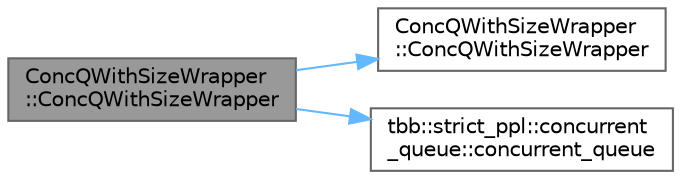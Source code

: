 digraph "ConcQWithSizeWrapper::ConcQWithSizeWrapper"
{
 // LATEX_PDF_SIZE
  bgcolor="transparent";
  edge [fontname=Helvetica,fontsize=10,labelfontname=Helvetica,labelfontsize=10];
  node [fontname=Helvetica,fontsize=10,shape=box,height=0.2,width=0.4];
  rankdir="LR";
  Node1 [id="Node000001",label="ConcQWithSizeWrapper\l::ConcQWithSizeWrapper",height=0.2,width=0.4,color="gray40", fillcolor="grey60", style="filled", fontcolor="black",tooltip=" "];
  Node1 -> Node2 [id="edge3_Node000001_Node000002",color="steelblue1",style="solid",tooltip=" "];
  Node2 [id="Node000002",label="ConcQWithSizeWrapper\l::ConcQWithSizeWrapper",height=0.2,width=0.4,color="grey40", fillcolor="white", style="filled",URL="$class_conc_q_with_size_wrapper.html#aed369519611b2036689f7693430eeb54",tooltip=" "];
  Node1 -> Node3 [id="edge4_Node000001_Node000003",color="steelblue1",style="solid",tooltip=" "];
  Node3 [id="Node000003",label="tbb::strict_ppl::concurrent\l_queue::concurrent_queue",height=0.2,width=0.4,color="grey40", fillcolor="white", style="filled",URL="$classtbb_1_1strict__ppl_1_1concurrent__queue.html#a49b2e16902577cd3174355be0fa684e5",tooltip="Construct empty queue"];
}
